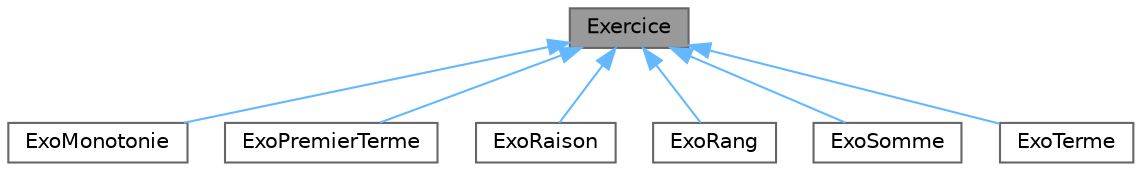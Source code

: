 digraph "Exercice"
{
 // LATEX_PDF_SIZE
  bgcolor="transparent";
  edge [fontname=Helvetica,fontsize=10,labelfontname=Helvetica,labelfontsize=10];
  node [fontname=Helvetica,fontsize=10,shape=box,height=0.2,width=0.4];
  Node1 [id="Node000001",label="Exercice",height=0.2,width=0.4,color="gray40", fillcolor="grey60", style="filled", fontcolor="black",tooltip="Classe abstraite mère des autres exercices."];
  Node1 -> Node2 [id="edge1_Node000001_Node000002",dir="back",color="steelblue1",style="solid",tooltip=" "];
  Node2 [id="Node000002",label="ExoMonotonie",height=0.2,width=0.4,color="gray40", fillcolor="white", style="filled",URL="$class_exo_monotonie.html",tooltip=" "];
  Node1 -> Node3 [id="edge2_Node000001_Node000003",dir="back",color="steelblue1",style="solid",tooltip=" "];
  Node3 [id="Node000003",label="ExoPremierTerme",height=0.2,width=0.4,color="gray40", fillcolor="white", style="filled",URL="$class_exo_premier_terme.html",tooltip=" "];
  Node1 -> Node4 [id="edge3_Node000001_Node000004",dir="back",color="steelblue1",style="solid",tooltip=" "];
  Node4 [id="Node000004",label="ExoRaison",height=0.2,width=0.4,color="gray40", fillcolor="white", style="filled",URL="$class_exo_raison.html",tooltip=" "];
  Node1 -> Node5 [id="edge4_Node000001_Node000005",dir="back",color="steelblue1",style="solid",tooltip=" "];
  Node5 [id="Node000005",label="ExoRang",height=0.2,width=0.4,color="gray40", fillcolor="white", style="filled",URL="$class_exo_rang.html",tooltip=" "];
  Node1 -> Node6 [id="edge5_Node000001_Node000006",dir="back",color="steelblue1",style="solid",tooltip=" "];
  Node6 [id="Node000006",label="ExoSomme",height=0.2,width=0.4,color="gray40", fillcolor="white", style="filled",URL="$class_exo_somme.html",tooltip=" "];
  Node1 -> Node7 [id="edge6_Node000001_Node000007",dir="back",color="steelblue1",style="solid",tooltip=" "];
  Node7 [id="Node000007",label="ExoTerme",height=0.2,width=0.4,color="gray40", fillcolor="white", style="filled",URL="$class_exo_terme.html",tooltip=" "];
}
